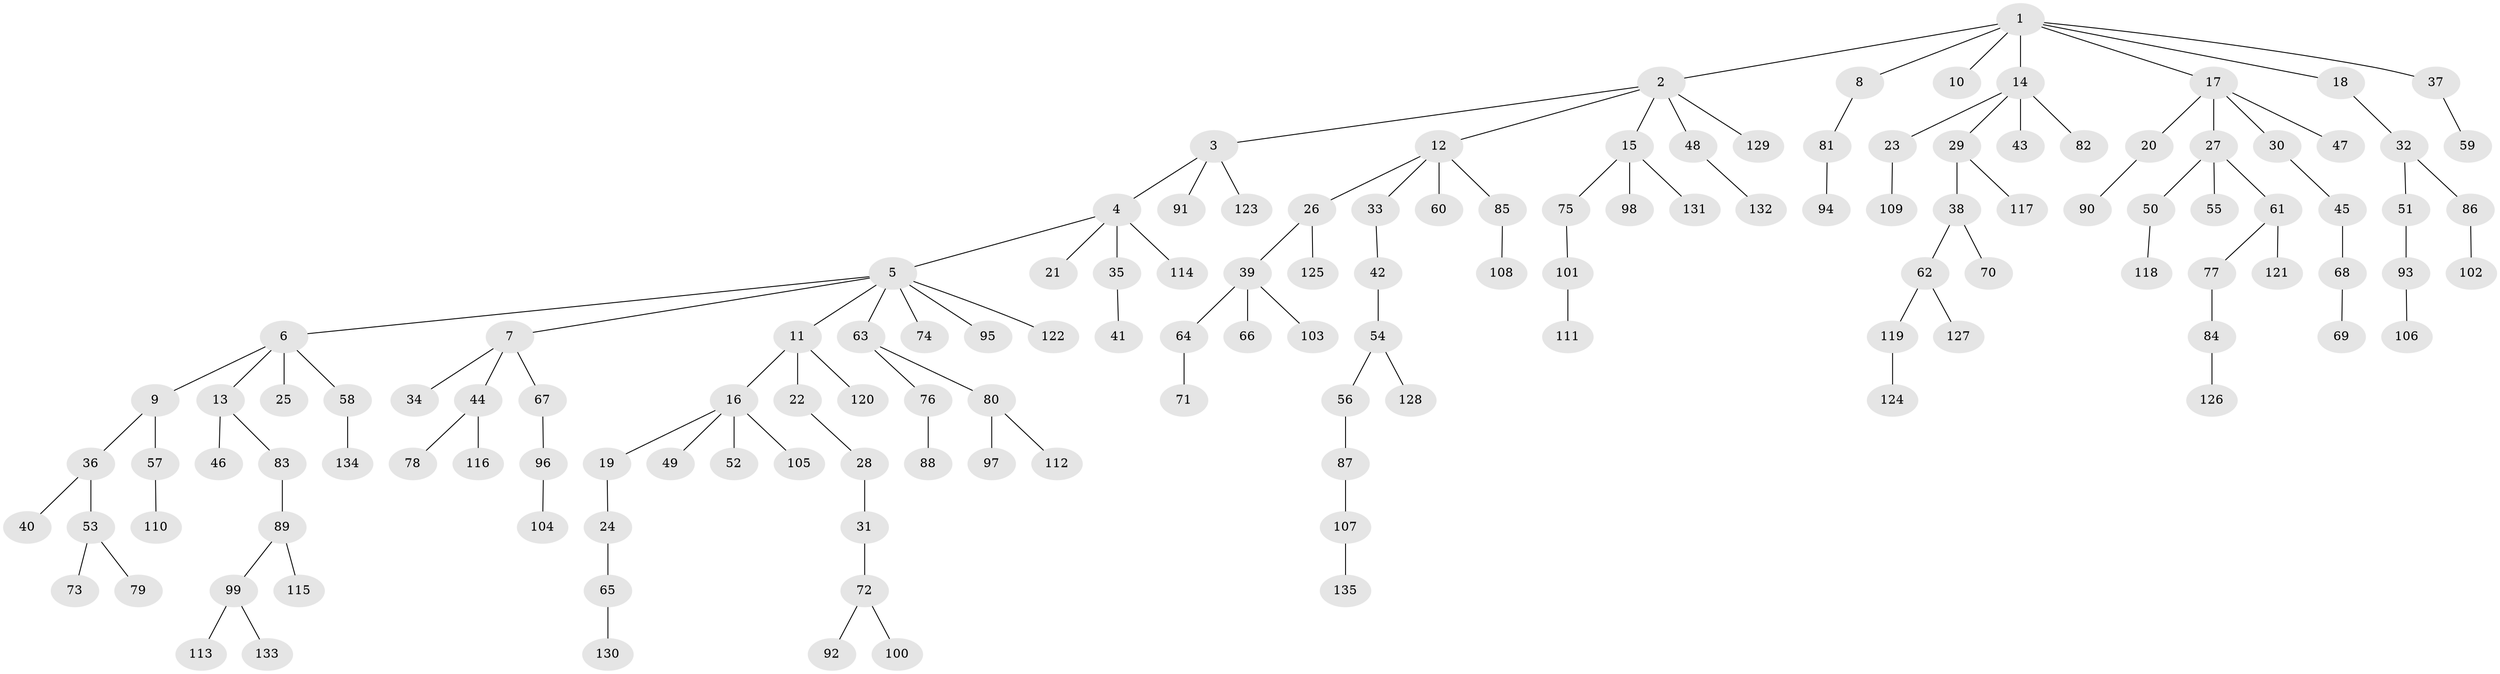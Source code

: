 // Generated by graph-tools (version 1.1) at 2025/11/02/27/25 16:11:27]
// undirected, 135 vertices, 134 edges
graph export_dot {
graph [start="1"]
  node [color=gray90,style=filled];
  1;
  2;
  3;
  4;
  5;
  6;
  7;
  8;
  9;
  10;
  11;
  12;
  13;
  14;
  15;
  16;
  17;
  18;
  19;
  20;
  21;
  22;
  23;
  24;
  25;
  26;
  27;
  28;
  29;
  30;
  31;
  32;
  33;
  34;
  35;
  36;
  37;
  38;
  39;
  40;
  41;
  42;
  43;
  44;
  45;
  46;
  47;
  48;
  49;
  50;
  51;
  52;
  53;
  54;
  55;
  56;
  57;
  58;
  59;
  60;
  61;
  62;
  63;
  64;
  65;
  66;
  67;
  68;
  69;
  70;
  71;
  72;
  73;
  74;
  75;
  76;
  77;
  78;
  79;
  80;
  81;
  82;
  83;
  84;
  85;
  86;
  87;
  88;
  89;
  90;
  91;
  92;
  93;
  94;
  95;
  96;
  97;
  98;
  99;
  100;
  101;
  102;
  103;
  104;
  105;
  106;
  107;
  108;
  109;
  110;
  111;
  112;
  113;
  114;
  115;
  116;
  117;
  118;
  119;
  120;
  121;
  122;
  123;
  124;
  125;
  126;
  127;
  128;
  129;
  130;
  131;
  132;
  133;
  134;
  135;
  1 -- 2;
  1 -- 8;
  1 -- 10;
  1 -- 14;
  1 -- 17;
  1 -- 18;
  1 -- 37;
  2 -- 3;
  2 -- 12;
  2 -- 15;
  2 -- 48;
  2 -- 129;
  3 -- 4;
  3 -- 91;
  3 -- 123;
  4 -- 5;
  4 -- 21;
  4 -- 35;
  4 -- 114;
  5 -- 6;
  5 -- 7;
  5 -- 11;
  5 -- 63;
  5 -- 74;
  5 -- 95;
  5 -- 122;
  6 -- 9;
  6 -- 13;
  6 -- 25;
  6 -- 58;
  7 -- 34;
  7 -- 44;
  7 -- 67;
  8 -- 81;
  9 -- 36;
  9 -- 57;
  11 -- 16;
  11 -- 22;
  11 -- 120;
  12 -- 26;
  12 -- 33;
  12 -- 60;
  12 -- 85;
  13 -- 46;
  13 -- 83;
  14 -- 23;
  14 -- 29;
  14 -- 43;
  14 -- 82;
  15 -- 75;
  15 -- 98;
  15 -- 131;
  16 -- 19;
  16 -- 49;
  16 -- 52;
  16 -- 105;
  17 -- 20;
  17 -- 27;
  17 -- 30;
  17 -- 47;
  18 -- 32;
  19 -- 24;
  20 -- 90;
  22 -- 28;
  23 -- 109;
  24 -- 65;
  26 -- 39;
  26 -- 125;
  27 -- 50;
  27 -- 55;
  27 -- 61;
  28 -- 31;
  29 -- 38;
  29 -- 117;
  30 -- 45;
  31 -- 72;
  32 -- 51;
  32 -- 86;
  33 -- 42;
  35 -- 41;
  36 -- 40;
  36 -- 53;
  37 -- 59;
  38 -- 62;
  38 -- 70;
  39 -- 64;
  39 -- 66;
  39 -- 103;
  42 -- 54;
  44 -- 78;
  44 -- 116;
  45 -- 68;
  48 -- 132;
  50 -- 118;
  51 -- 93;
  53 -- 73;
  53 -- 79;
  54 -- 56;
  54 -- 128;
  56 -- 87;
  57 -- 110;
  58 -- 134;
  61 -- 77;
  61 -- 121;
  62 -- 119;
  62 -- 127;
  63 -- 76;
  63 -- 80;
  64 -- 71;
  65 -- 130;
  67 -- 96;
  68 -- 69;
  72 -- 92;
  72 -- 100;
  75 -- 101;
  76 -- 88;
  77 -- 84;
  80 -- 97;
  80 -- 112;
  81 -- 94;
  83 -- 89;
  84 -- 126;
  85 -- 108;
  86 -- 102;
  87 -- 107;
  89 -- 99;
  89 -- 115;
  93 -- 106;
  96 -- 104;
  99 -- 113;
  99 -- 133;
  101 -- 111;
  107 -- 135;
  119 -- 124;
}
